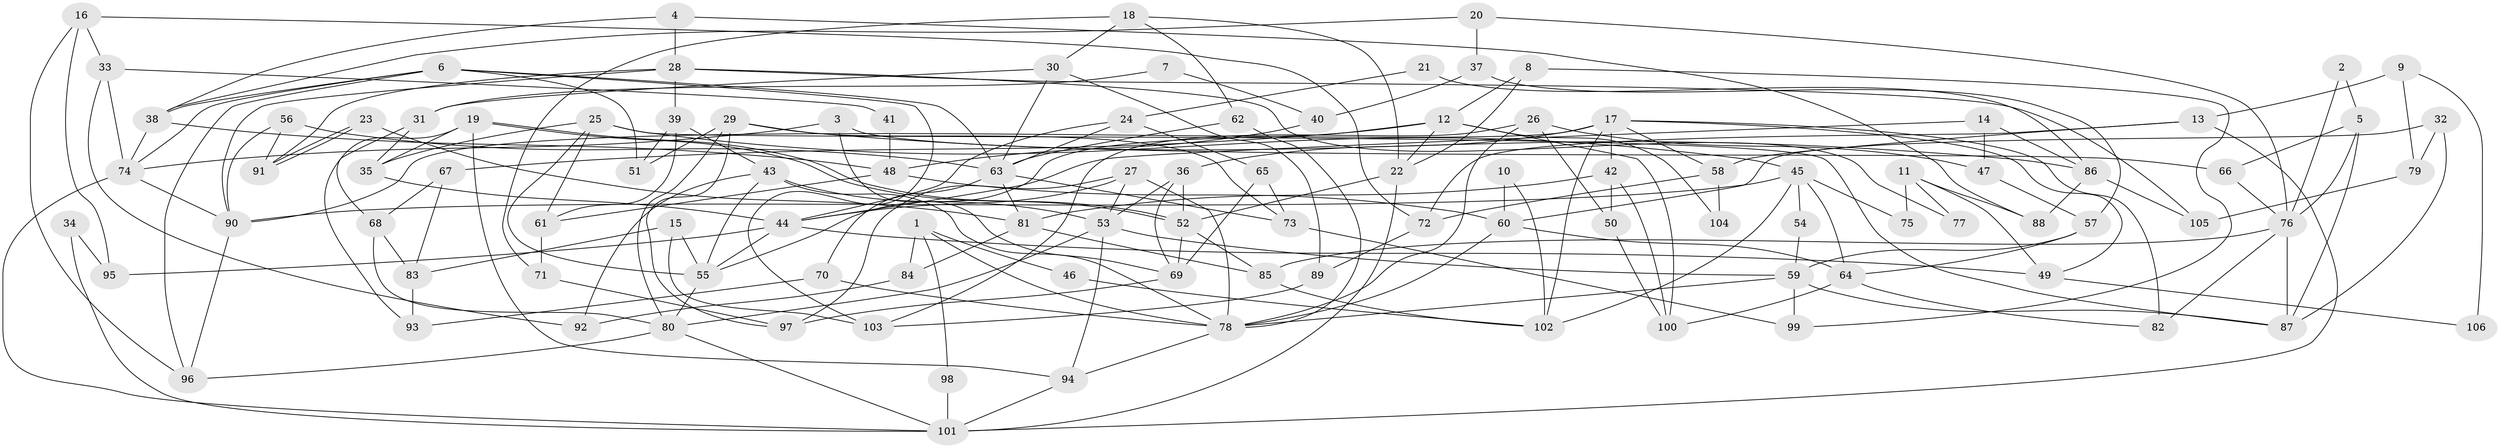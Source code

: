 // Generated by graph-tools (version 1.1) at 2025/26/03/09/25 03:26:19]
// undirected, 106 vertices, 212 edges
graph export_dot {
graph [start="1"]
  node [color=gray90,style=filled];
  1;
  2;
  3;
  4;
  5;
  6;
  7;
  8;
  9;
  10;
  11;
  12;
  13;
  14;
  15;
  16;
  17;
  18;
  19;
  20;
  21;
  22;
  23;
  24;
  25;
  26;
  27;
  28;
  29;
  30;
  31;
  32;
  33;
  34;
  35;
  36;
  37;
  38;
  39;
  40;
  41;
  42;
  43;
  44;
  45;
  46;
  47;
  48;
  49;
  50;
  51;
  52;
  53;
  54;
  55;
  56;
  57;
  58;
  59;
  60;
  61;
  62;
  63;
  64;
  65;
  66;
  67;
  68;
  69;
  70;
  71;
  72;
  73;
  74;
  75;
  76;
  77;
  78;
  79;
  80;
  81;
  82;
  83;
  84;
  85;
  86;
  87;
  88;
  89;
  90;
  91;
  92;
  93;
  94;
  95;
  96;
  97;
  98;
  99;
  100;
  101;
  102;
  103;
  104;
  105;
  106;
  1 -- 78;
  1 -- 84;
  1 -- 46;
  1 -- 98;
  2 -- 76;
  2 -- 5;
  3 -- 74;
  3 -- 69;
  3 -- 66;
  4 -- 28;
  4 -- 38;
  4 -- 88;
  5 -- 76;
  5 -- 87;
  5 -- 66;
  6 -- 63;
  6 -- 74;
  6 -- 38;
  6 -- 51;
  6 -- 96;
  6 -- 103;
  7 -- 40;
  7 -- 31;
  8 -- 12;
  8 -- 99;
  8 -- 22;
  9 -- 79;
  9 -- 13;
  9 -- 106;
  10 -- 60;
  10 -- 102;
  11 -- 88;
  11 -- 49;
  11 -- 75;
  11 -- 77;
  12 -- 100;
  12 -- 55;
  12 -- 22;
  12 -- 67;
  12 -- 104;
  13 -- 58;
  13 -- 101;
  13 -- 72;
  14 -- 44;
  14 -- 47;
  14 -- 86;
  15 -- 55;
  15 -- 83;
  15 -- 103;
  16 -- 72;
  16 -- 96;
  16 -- 33;
  16 -- 95;
  17 -- 102;
  17 -- 42;
  17 -- 36;
  17 -- 49;
  17 -- 58;
  17 -- 82;
  17 -- 90;
  18 -- 62;
  18 -- 22;
  18 -- 30;
  18 -- 71;
  19 -- 52;
  19 -- 52;
  19 -- 94;
  19 -- 35;
  19 -- 93;
  20 -- 38;
  20 -- 76;
  20 -- 37;
  21 -- 24;
  21 -- 86;
  22 -- 52;
  22 -- 101;
  23 -- 81;
  23 -- 91;
  23 -- 91;
  24 -- 63;
  24 -- 44;
  24 -- 65;
  25 -- 61;
  25 -- 55;
  25 -- 35;
  25 -- 45;
  25 -- 87;
  26 -- 103;
  26 -- 78;
  26 -- 47;
  26 -- 50;
  27 -- 44;
  27 -- 53;
  27 -- 78;
  27 -- 97;
  28 -- 91;
  28 -- 90;
  28 -- 39;
  28 -- 77;
  28 -- 105;
  29 -- 97;
  29 -- 51;
  29 -- 73;
  29 -- 80;
  29 -- 86;
  30 -- 31;
  30 -- 63;
  30 -- 89;
  31 -- 35;
  31 -- 68;
  32 -- 60;
  32 -- 87;
  32 -- 79;
  33 -- 74;
  33 -- 41;
  33 -- 92;
  34 -- 95;
  34 -- 101;
  35 -- 44;
  36 -- 52;
  36 -- 53;
  36 -- 69;
  37 -- 57;
  37 -- 40;
  38 -- 48;
  38 -- 74;
  39 -- 43;
  39 -- 51;
  39 -- 61;
  40 -- 48;
  41 -- 48;
  42 -- 100;
  42 -- 81;
  42 -- 50;
  43 -- 53;
  43 -- 78;
  43 -- 55;
  43 -- 92;
  44 -- 55;
  44 -- 49;
  44 -- 95;
  45 -- 90;
  45 -- 54;
  45 -- 64;
  45 -- 75;
  45 -- 102;
  46 -- 102;
  47 -- 57;
  48 -- 61;
  48 -- 60;
  49 -- 106;
  50 -- 100;
  52 -- 69;
  52 -- 85;
  53 -- 80;
  53 -- 59;
  53 -- 94;
  54 -- 59;
  55 -- 80;
  56 -- 90;
  56 -- 63;
  56 -- 91;
  57 -- 64;
  57 -- 59;
  58 -- 72;
  58 -- 104;
  59 -- 78;
  59 -- 87;
  59 -- 99;
  60 -- 78;
  60 -- 64;
  61 -- 71;
  62 -- 63;
  62 -- 78;
  63 -- 73;
  63 -- 70;
  63 -- 81;
  64 -- 82;
  64 -- 100;
  65 -- 69;
  65 -- 73;
  66 -- 76;
  67 -- 68;
  67 -- 83;
  68 -- 80;
  68 -- 83;
  69 -- 97;
  70 -- 78;
  70 -- 93;
  71 -- 97;
  72 -- 89;
  73 -- 99;
  74 -- 90;
  74 -- 101;
  76 -- 87;
  76 -- 82;
  76 -- 85;
  78 -- 94;
  79 -- 105;
  80 -- 101;
  80 -- 96;
  81 -- 85;
  81 -- 84;
  83 -- 93;
  84 -- 92;
  85 -- 102;
  86 -- 88;
  86 -- 105;
  89 -- 103;
  90 -- 96;
  94 -- 101;
  98 -- 101;
}
